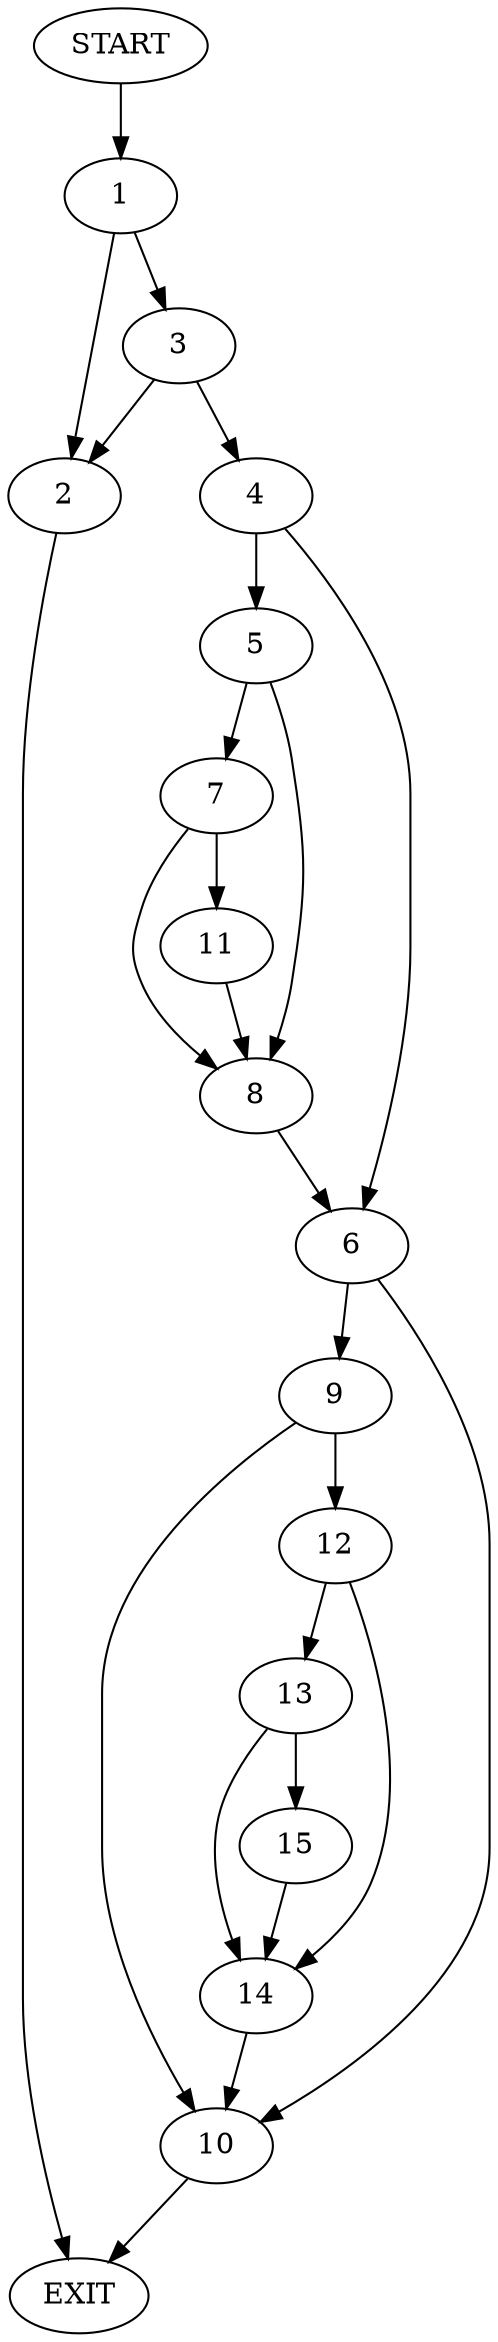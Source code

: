 digraph {
0 [label="START"]
16 [label="EXIT"]
0 -> 1
1 -> 2
1 -> 3
3 -> 4
3 -> 2
2 -> 16
4 -> 5
4 -> 6
5 -> 7
5 -> 8
6 -> 9
6 -> 10
7 -> 11
7 -> 8
8 -> 6
11 -> 8
9 -> 10
9 -> 12
10 -> 16
12 -> 13
12 -> 14
13 -> 15
13 -> 14
14 -> 10
15 -> 14
}
